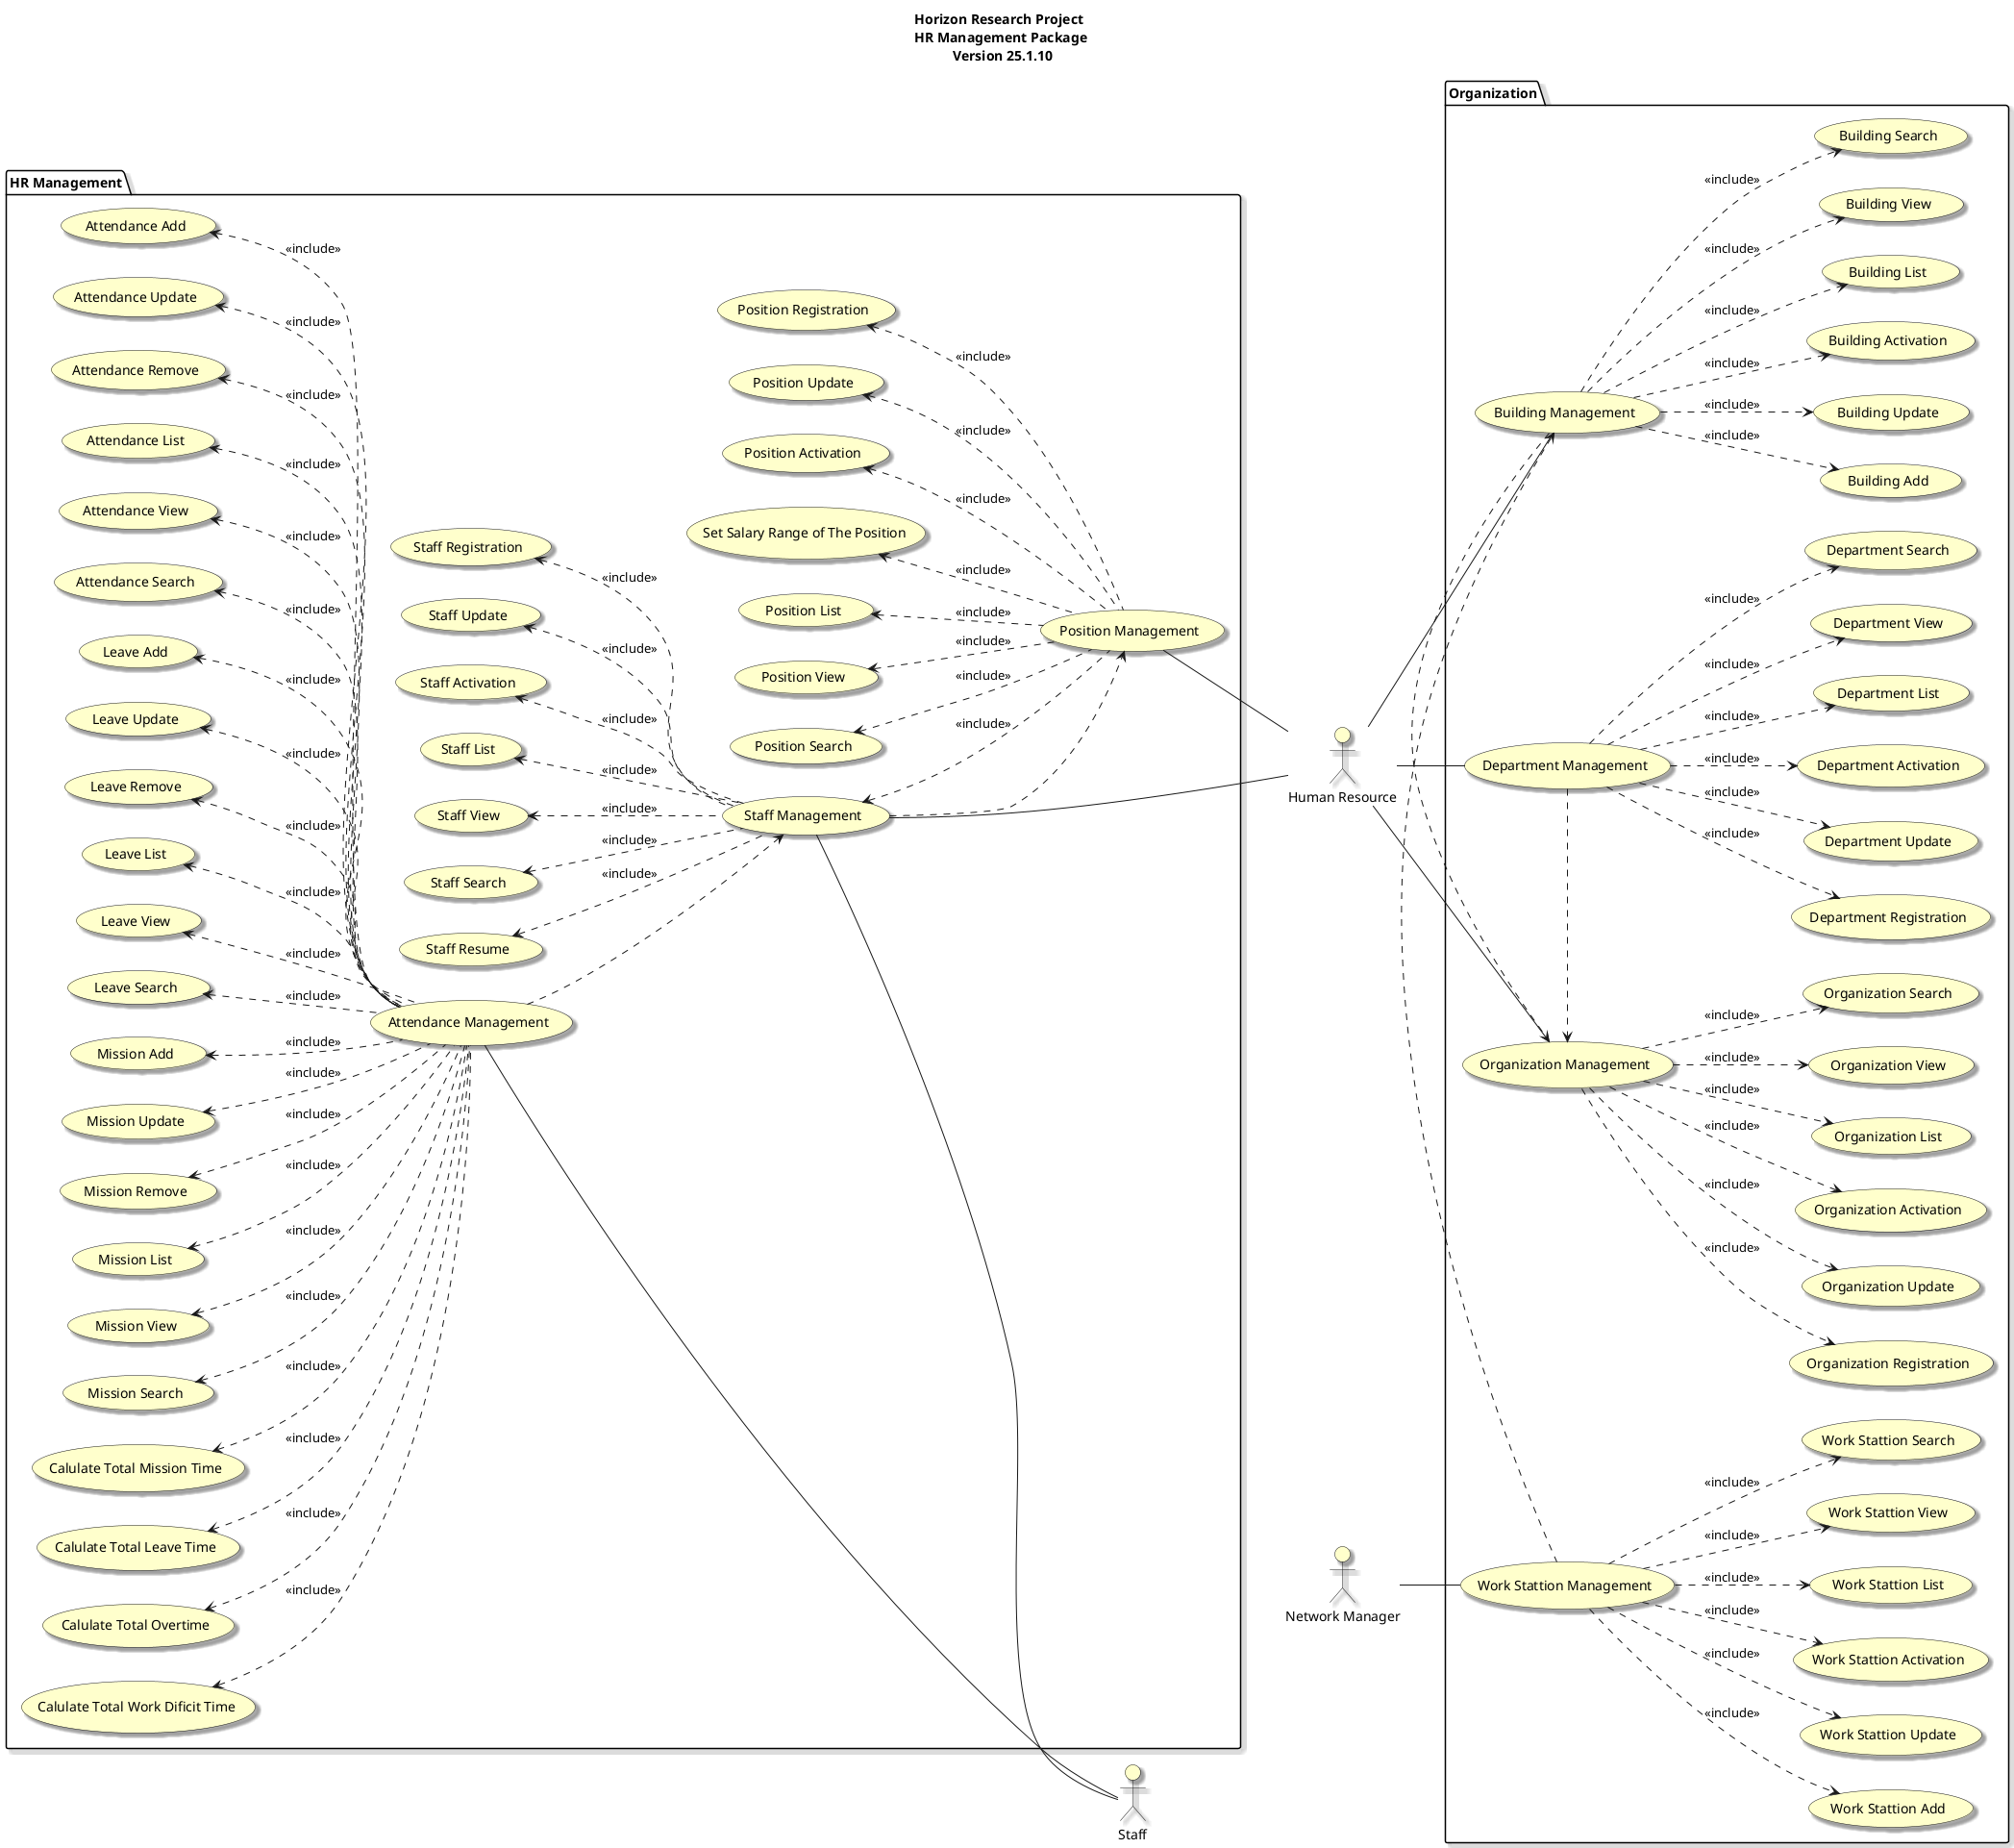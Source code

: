 @startuml
left to right direction

skinparam useCaseBackgroundColor #Business
skinparam actorBackgroundColor #Business
skinparam Shadowing True

title Horizon Research Project \n HR Management Package \n Version 25.1.10

:Human Resource: as HR
:Network Manager: as NetworkManager
:Staff: as Staff

package "HR Management"{
    usecase "Position Management" as positionManagement
    usecase "Position Registration" as positionRegistration
    usecase "Position Update" as positionUpdate
    usecase "Position Activation" as positionActivation
    usecase "Set Salary Range of The Position" as setPositionSalaryrange
    usecase "Position List" as positionList
    usecase "Position View" as positionView
    usecase "Position Search" as positionSearch
    usecase "Staff Management" as staffManagement
    usecase "Staff Registration" as staffRegistration
    usecase "Staff Update" as staffUpdate
    usecase "Staff Activation" as staffActivation
    usecase "Staff List" as staffList
    usecase "Staff View" as staffView
    usecase "Staff Search" as staffSearch
    usecase "Staff Resume" as staffResume
    usecase "Attendance Management" as attendanceManagement
    usecase "Attendance Add" as attendanceAdd
    usecase "Attendance Update" as AttendanceUpdate
    usecase "Attendance Remove" as AttendanceRemove
    usecase "Attendance List" as attendanceList
    usecase "Attendance View" as attendanceView
    usecase "Attendance Search" as attendanceSearch
    usecase "Leave Add" as leaveAdd
    usecase "Leave Update" as leaveUpdate
    usecase "Leave Remove" as leaveRemove
    usecase "Leave List" as leaveList
    usecase "Leave View" as leaveView
    usecase "Leave Search" as leaveSearch
    usecase "Mission Add" as missionAdd
    usecase "Mission Update" as missionUpdate
    usecase "Mission Remove" as missionRemove
    usecase "Mission List" as missionList
    usecase "Mission View" as missionView
    usecase "Mission Search" as missionSearch
    usecase "Calulate Total Mission Time" as totalMissionTime
    usecase "Calulate Total Leave Time" as totalLeaveTime
    usecase "Calulate Total Overtime" as totalOvertime
    usecase "Calulate Total Work Dificit Time" as totalWorkDificitTime
    
}

package "Organization"{
    usecase "Organization Management" as organizationManagement
    usecase "Organization Registration" as organizationRegistration
    usecase "Organization Update" as organizationUpdate
    usecase "Organization Activation" as organizationActivation
    usecase "Organization List" as organizationList
    usecase "Organization View" as organizationView
    usecase "Organization Search" as organizationSearch
    usecase "Department Management" as departmentManagement
    usecase "Department Registration" as departmentRegistration
    usecase "Department Update" as departmentUpdate
    usecase "Department Activation" as departmentActivation
    usecase "Department List" as departmentList
    usecase "Department View" as departmentView
    usecase "Department Search" as departmentSearch
    usecase "Building Management" as buildingManagement
    usecase "Building Add" as buildingAdd
    usecase "Building Update" as buildingUpdate
    usecase "Building Activation" as buildingActivation
    usecase "Building List" as buildingList
    usecase "Building View" as buildingView
    usecase "Building Search" as buildingSearch
    usecase "Work Stattion Management" as workStationManagement
    usecase "Work Stattion Add" as workStationAdd
    usecase "Work Stattion Update" as workStationUpdate
    usecase "Work Stattion Activation" as workStationActivation
    usecase "Work Stattion List" as workStationList
    usecase "Work Stattion View" as workStationView
    usecase "Work Stattion Search" as workStationSearch
}

HR -- departmentManagement
HR -- organizationManagement
HR -- buildingManagement
NetworkManager -- workStationManagement

departmentManagement .> organizationManagement
buildingManagement <. workStationManagement
buildingManagement .> organizationManagement

organizationManagement ..> organizationRegistration : <<include>>
organizationManagement ..> organizationUpdate : <<include>>
organizationManagement ..> organizationActivation : <<include>>
organizationManagement ..> organizationList : <<include>>
organizationManagement ..> organizationView : <<include>>
organizationManagement ..> organizationSearch : <<include>>
departmentManagement ..> departmentRegistration : <<include>>
departmentManagement ..> departmentUpdate : <<include>>
departmentManagement ..> departmentActivation : <<include>>
departmentManagement ..> departmentList : <<include>>
departmentManagement ..> departmentView : <<include>>
departmentManagement ..> departmentSearch : <<include>>
buildingManagement ..> buildingAdd : <<include>>
buildingManagement ..> buildingUpdate : <<include>>
buildingManagement ..> buildingActivation : <<include>>
buildingManagement ..> buildingList : <<include>>
buildingManagement ..> buildingView : <<include>>
buildingManagement ..> buildingSearch : <<include>>
workStationManagement ..> workStationAdd : <<include>>
workStationManagement ..> workStationUpdate : <<include>>
workStationManagement ..> workStationActivation : <<include>>
workStationManagement ..> workStationList : <<include>>
workStationManagement ..> workStationView : <<include>>
workStationManagement ..> workStationSearch : <<include>>

staffManagement -- HR
positionManagement -- HR
staffManagement -- Staff
attendanceManagement -- Staff

staffManagement ..> positionManagement
attendanceManagement ..> staffManagement

staffRegistration <.. staffManagement : <<include>>
staffUpdate <.. staffManagement : <<include>>
staffActivation <.. staffManagement : <<include>>
staffList <.. staffManagement : <<include>>
staffView <.. staffManagement : <<include>>
staffSearch <.. staffManagement : <<include>>
staffResume <.. staffManagement : <<include>>
positionRegistration <.. positionManagement : <<include>>
positionUpdate <.. positionManagement : <<include>>
positionActivation <.. positionManagement : <<include>>
positionList <.. positionManagement : <<include>>
positionView <.. positionManagement : <<include>>
positionSearch <.. positionManagement : <<include>>
setPositionSalaryrange <.. positionManagement : <<include>>
staffManagement <.. positionManagement : <<include>>

attendanceAdd <.. attendanceManagement : <<include>>
AttendanceUpdate <.. attendanceManagement : <<include>>
AttendanceRemove <.. attendanceManagement : <<include>>
attendanceList <.. attendanceManagement : <<include>>
attendanceView <.. attendanceManagement : <<include>>
attendanceSearch <.. attendanceManagement : <<include>>
leaveAdd <.. attendanceManagement : <<include>>
leaveUpdate <.. attendanceManagement : <<include>>
leaveRemove <.. attendanceManagement : <<include>>
leaveList <.. attendanceManagement : <<include>>
leaveView <.. attendanceManagement : <<include>>
leaveSearch <.. attendanceManagement : <<include>>
missionAdd <.. attendanceManagement : <<include>>
missionUpdate <.. attendanceManagement : <<include>>
missionRemove <.. attendanceManagement : <<include>>
missionList <.. attendanceManagement : <<include>>
missionView <.. attendanceManagement : <<include>>
missionSearch <.. attendanceManagement : <<include>>
totalMissionTime <.. attendanceManagement : <<include>>
totalLeaveTime <.. attendanceManagement : <<include>>
totalOvertime <.. attendanceManagement : <<include>>
totalWorkDificitTime <.. attendanceManagement : <<include>>
@enduml